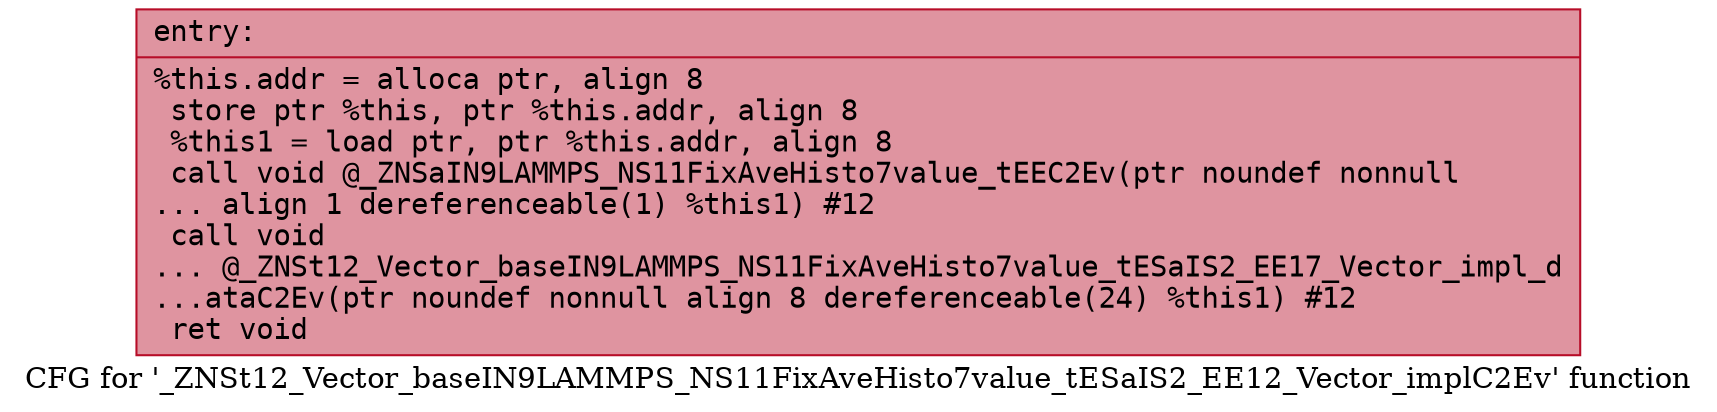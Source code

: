 digraph "CFG for '_ZNSt12_Vector_baseIN9LAMMPS_NS11FixAveHisto7value_tESaIS2_EE12_Vector_implC2Ev' function" {
	label="CFG for '_ZNSt12_Vector_baseIN9LAMMPS_NS11FixAveHisto7value_tESaIS2_EE12_Vector_implC2Ev' function";

	Node0x55c2f2e11940 [shape=record,color="#b70d28ff", style=filled, fillcolor="#b70d2870" fontname="Courier",label="{entry:\l|  %this.addr = alloca ptr, align 8\l  store ptr %this, ptr %this.addr, align 8\l  %this1 = load ptr, ptr %this.addr, align 8\l  call void @_ZNSaIN9LAMMPS_NS11FixAveHisto7value_tEEC2Ev(ptr noundef nonnull\l... align 1 dereferenceable(1) %this1) #12\l  call void\l... @_ZNSt12_Vector_baseIN9LAMMPS_NS11FixAveHisto7value_tESaIS2_EE17_Vector_impl_d\l...ataC2Ev(ptr noundef nonnull align 8 dereferenceable(24) %this1) #12\l  ret void\l}"];
}
